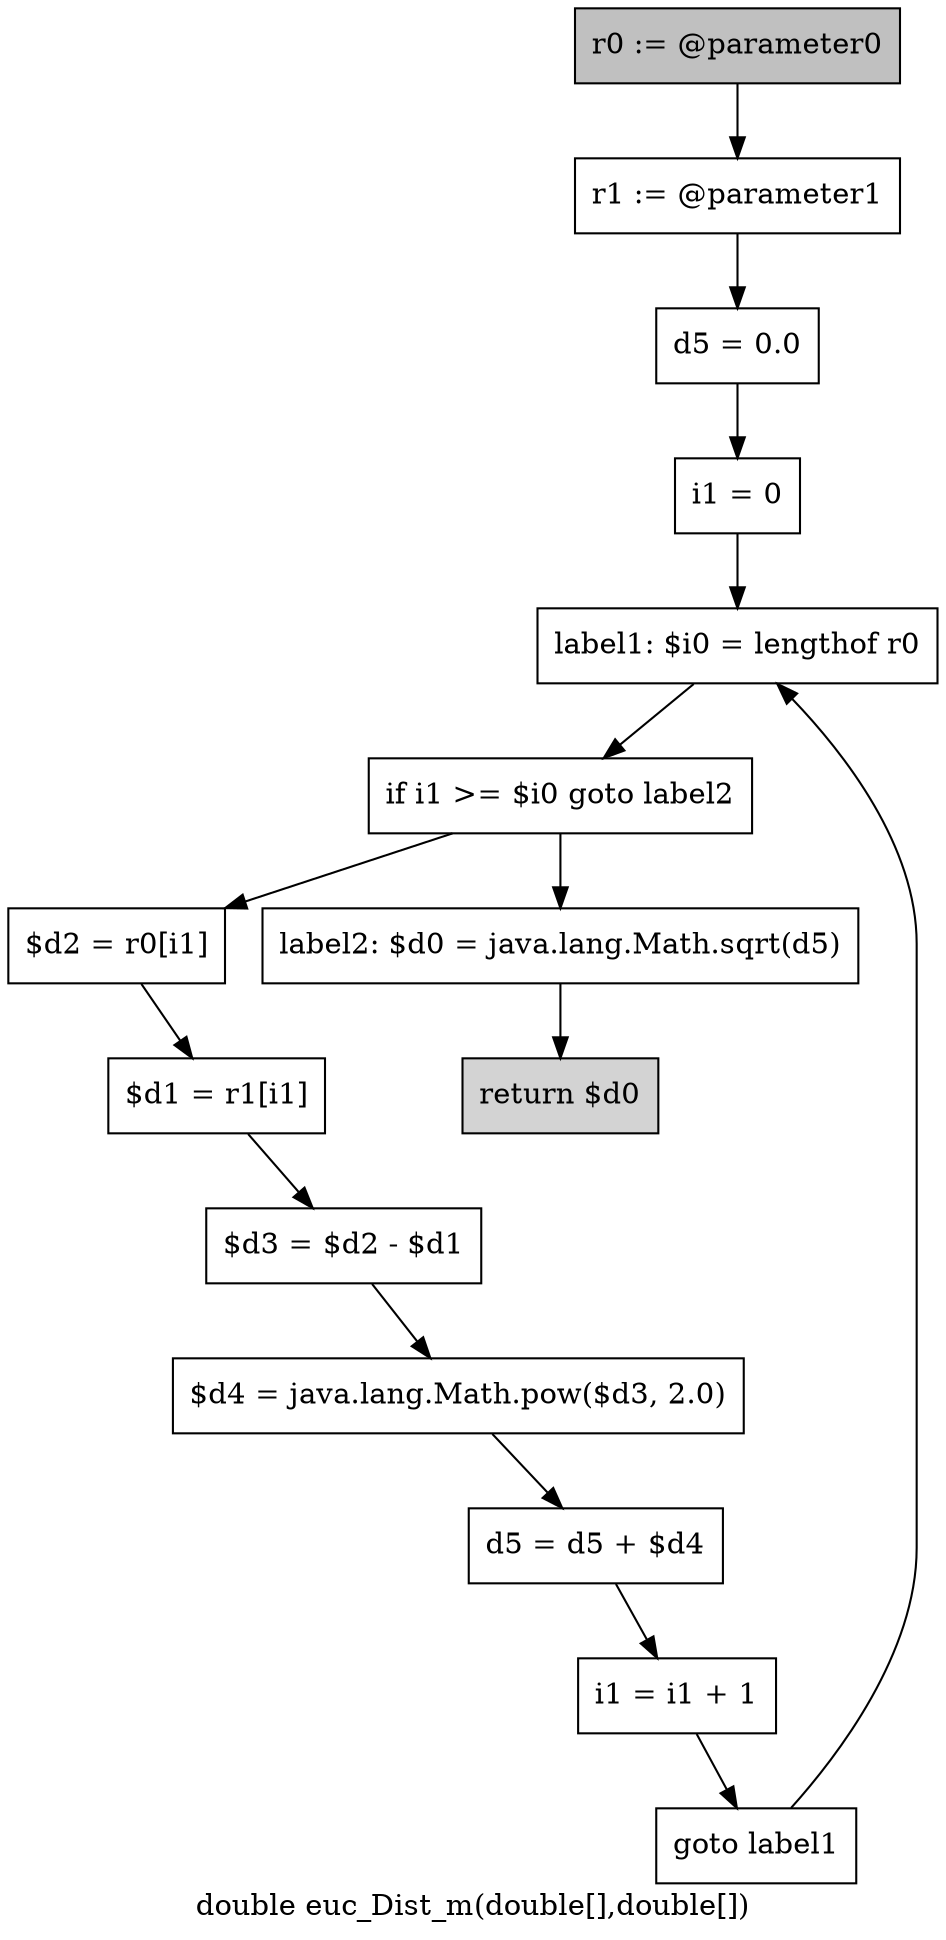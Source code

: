 digraph "double euc_Dist_m(double[],double[])" {
    label="double euc_Dist_m(double[],double[])";
    node [shape=box];
    "0" [style=filled,fillcolor=gray,label="r0 := @parameter0",];
    "1" [label="r1 := @parameter1",];
    "0"->"1";
    "2" [label="d5 = 0.0",];
    "1"->"2";
    "3" [label="i1 = 0",];
    "2"->"3";
    "4" [label="label1: $i0 = lengthof r0",];
    "3"->"4";
    "5" [label="if i1 >= $i0 goto label2",];
    "4"->"5";
    "6" [label="$d2 = r0[i1]",];
    "5"->"6";
    "13" [label="label2: $d0 = java.lang.Math.sqrt(d5)",];
    "5"->"13";
    "7" [label="$d1 = r1[i1]",];
    "6"->"7";
    "8" [label="$d3 = $d2 - $d1",];
    "7"->"8";
    "9" [label="$d4 = java.lang.Math.pow($d3, 2.0)",];
    "8"->"9";
    "10" [label="d5 = d5 + $d4",];
    "9"->"10";
    "11" [label="i1 = i1 + 1",];
    "10"->"11";
    "12" [label="goto label1",];
    "11"->"12";
    "12"->"4";
    "14" [style=filled,fillcolor=lightgray,label="return $d0",];
    "13"->"14";
}
